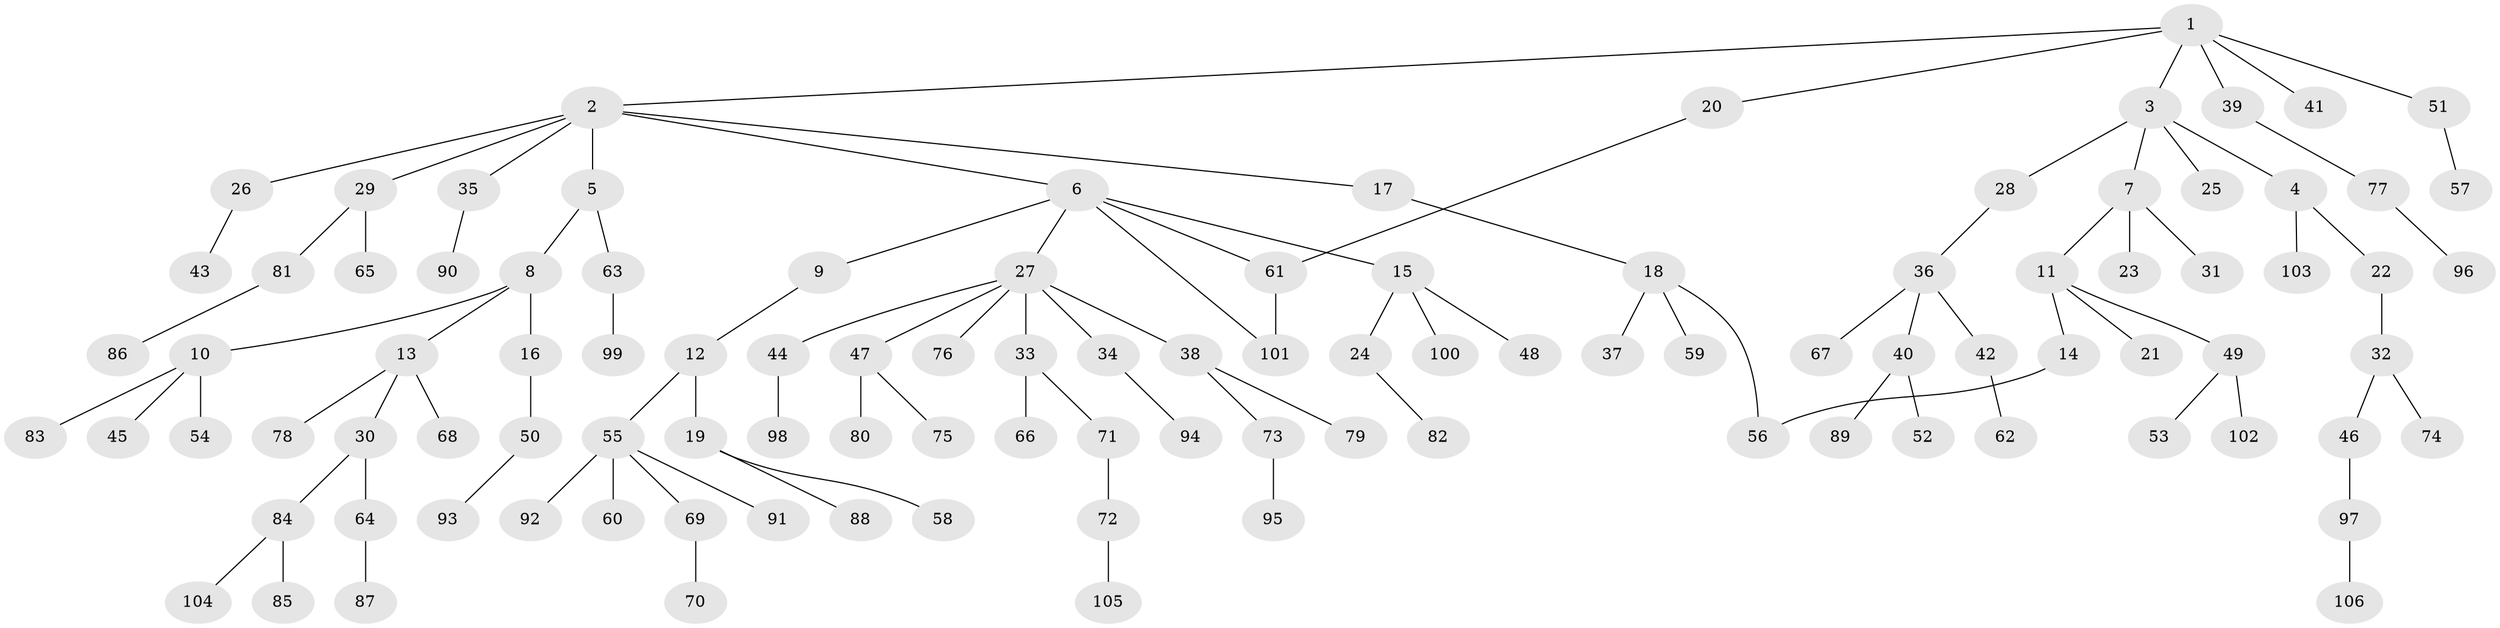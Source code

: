 // coarse degree distribution, {9: 0.014285714285714285, 7: 0.014285714285714285, 2: 0.24285714285714285, 3: 0.1, 5: 0.02857142857142857, 4: 0.05714285714285714, 1: 0.5285714285714286, 8: 0.014285714285714285}
// Generated by graph-tools (version 1.1) at 2025/23/03/03/25 07:23:33]
// undirected, 106 vertices, 108 edges
graph export_dot {
graph [start="1"]
  node [color=gray90,style=filled];
  1;
  2;
  3;
  4;
  5;
  6;
  7;
  8;
  9;
  10;
  11;
  12;
  13;
  14;
  15;
  16;
  17;
  18;
  19;
  20;
  21;
  22;
  23;
  24;
  25;
  26;
  27;
  28;
  29;
  30;
  31;
  32;
  33;
  34;
  35;
  36;
  37;
  38;
  39;
  40;
  41;
  42;
  43;
  44;
  45;
  46;
  47;
  48;
  49;
  50;
  51;
  52;
  53;
  54;
  55;
  56;
  57;
  58;
  59;
  60;
  61;
  62;
  63;
  64;
  65;
  66;
  67;
  68;
  69;
  70;
  71;
  72;
  73;
  74;
  75;
  76;
  77;
  78;
  79;
  80;
  81;
  82;
  83;
  84;
  85;
  86;
  87;
  88;
  89;
  90;
  91;
  92;
  93;
  94;
  95;
  96;
  97;
  98;
  99;
  100;
  101;
  102;
  103;
  104;
  105;
  106;
  1 -- 2;
  1 -- 3;
  1 -- 20;
  1 -- 39;
  1 -- 41;
  1 -- 51;
  2 -- 5;
  2 -- 6;
  2 -- 17;
  2 -- 26;
  2 -- 29;
  2 -- 35;
  3 -- 4;
  3 -- 7;
  3 -- 25;
  3 -- 28;
  4 -- 22;
  4 -- 103;
  5 -- 8;
  5 -- 63;
  6 -- 9;
  6 -- 15;
  6 -- 27;
  6 -- 61;
  6 -- 101;
  7 -- 11;
  7 -- 23;
  7 -- 31;
  8 -- 10;
  8 -- 13;
  8 -- 16;
  9 -- 12;
  10 -- 45;
  10 -- 54;
  10 -- 83;
  11 -- 14;
  11 -- 21;
  11 -- 49;
  12 -- 19;
  12 -- 55;
  13 -- 30;
  13 -- 68;
  13 -- 78;
  14 -- 56;
  15 -- 24;
  15 -- 48;
  15 -- 100;
  16 -- 50;
  17 -- 18;
  18 -- 37;
  18 -- 59;
  18 -- 56;
  19 -- 58;
  19 -- 88;
  20 -- 61;
  22 -- 32;
  24 -- 82;
  26 -- 43;
  27 -- 33;
  27 -- 34;
  27 -- 38;
  27 -- 44;
  27 -- 47;
  27 -- 76;
  28 -- 36;
  29 -- 65;
  29 -- 81;
  30 -- 64;
  30 -- 84;
  32 -- 46;
  32 -- 74;
  33 -- 66;
  33 -- 71;
  34 -- 94;
  35 -- 90;
  36 -- 40;
  36 -- 42;
  36 -- 67;
  38 -- 73;
  38 -- 79;
  39 -- 77;
  40 -- 52;
  40 -- 89;
  42 -- 62;
  44 -- 98;
  46 -- 97;
  47 -- 75;
  47 -- 80;
  49 -- 53;
  49 -- 102;
  50 -- 93;
  51 -- 57;
  55 -- 60;
  55 -- 69;
  55 -- 91;
  55 -- 92;
  61 -- 101;
  63 -- 99;
  64 -- 87;
  69 -- 70;
  71 -- 72;
  72 -- 105;
  73 -- 95;
  77 -- 96;
  81 -- 86;
  84 -- 85;
  84 -- 104;
  97 -- 106;
}
